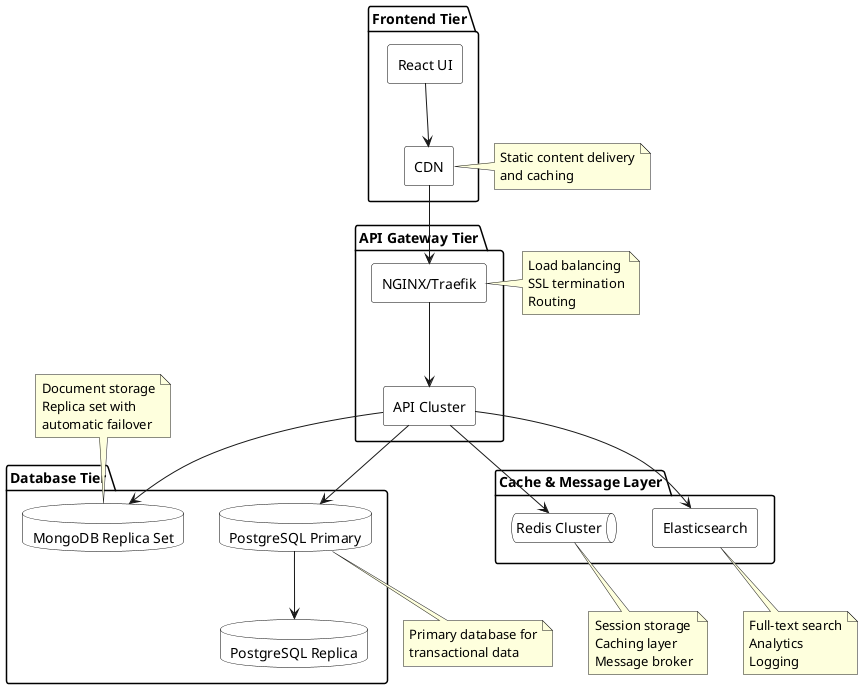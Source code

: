@startuml
!define RECTANGLE class
!define DATABASE database
!define QUEUE queue

' Remove class elements
hide class circle
hide class methods
hide class attributes

skinparam rectangle {
    BorderColor black
    BackgroundColor white
}

skinparam database {
    BorderColor black
    BackgroundColor white
}

skinparam queue {
    BorderColor black
    BackgroundColor white
}

package "Frontend Tier" {
    rectangle "React UI" as UI
    rectangle "CDN" as CDN
}

package "API Gateway Tier" {
    rectangle "NGINX/Traefik" as NGINX
    rectangle "API Cluster" as API
}

package "Cache & Message Layer" {
    queue "Redis Cluster" as REDIS
    rectangle "Elasticsearch" as ELASTIC
}

package "Database Tier" {
    database "PostgreSQL Primary" as PG_PRIMARY
    database "PostgreSQL Replica" as PG_REPLICA
    database "MongoDB Replica Set" as MONGO
}

' Connections
UI --> CDN
CDN --> NGINX
NGINX --> API
API --> REDIS
API --> ELASTIC
API --> PG_PRIMARY
PG_PRIMARY --> PG_REPLICA
API --> MONGO

' Add notes
note right of CDN
  Static content delivery
  and caching
end note

note right of NGINX
  Load balancing
  SSL termination
  Routing
end note

note bottom of REDIS
  Session storage
  Caching layer
  Message broker
end note

note bottom of ELASTIC
  Full-text search
  Analytics
  Logging
end note

note bottom of PG_PRIMARY
  Primary database for
  transactional data
end note

note top of MONGO
  Document storage
  Replica set with
  automatic failover
end note

@enduml